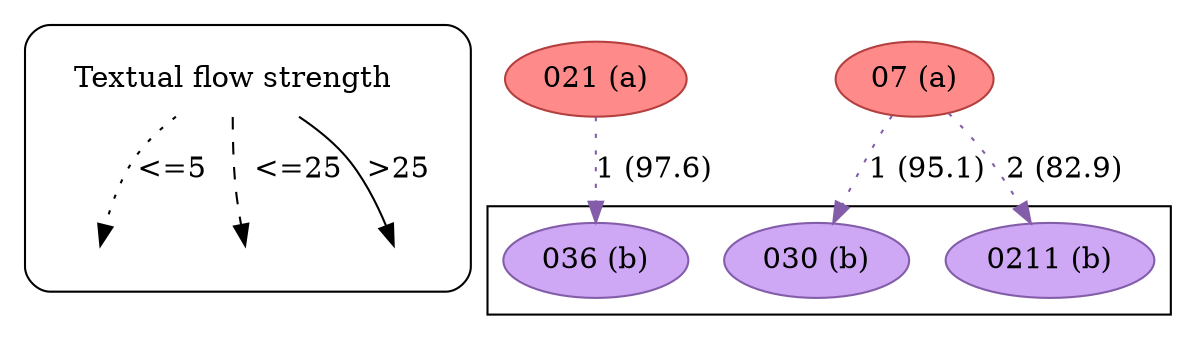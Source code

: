 strict digraph  {
	node [label="\N"];
	subgraph cluster_legend {
		graph [style=rounded];
		leg_s		 [label="Textual flow strength",
			shape=plaintext];
		leg_e1		 [fixedsize=True,
			height=0.2,
			label="",
			style=invis];
		leg_s -> leg_e1		 [label="<=5  ",
			style=dotted];
		leg_e2		 [fixedsize=True,
			height=0.2,
			label="",
			style=invis];
		leg_s -> leg_e2		 [label="  <=25",
			style=dashed];
		leg_e3		 [fixedsize=True,
			height=0.2,
			label="",
			style=invis];
		leg_s -> leg_e3		 [label=">25",
			style=solid];
	}
	subgraph cluster_reading {
		036		 [color="#835da9",
			fillcolor="#CEA8F4",
			label="036 (b)",
			style=filled];
		030		 [color="#835da9",
			fillcolor="#CEA8F4",
			label="030 (b)",
			style=filled];
		0211		 [color="#835da9",
			fillcolor="#CEA8F4",
			label="0211 (b)",
			style=filled];
	}
	021	 [color="#b43f3f",
		fillcolor="#FF8A8A",
		label="021 (a)",
		style=filled];
	021 -> 036	 [color="#835da9",
		label="1 (97.6)",
		style=dotted];
	07	 [color="#b43f3f",
		fillcolor="#FF8A8A",
		label="07 (a)",
		style=filled];
	07 -> 030	 [color="#835da9",
		label="1 (95.1)",
		style=dotted];
	07 -> 0211	 [color="#835da9",
		label="2 (82.9)",
		style=dotted];
}
